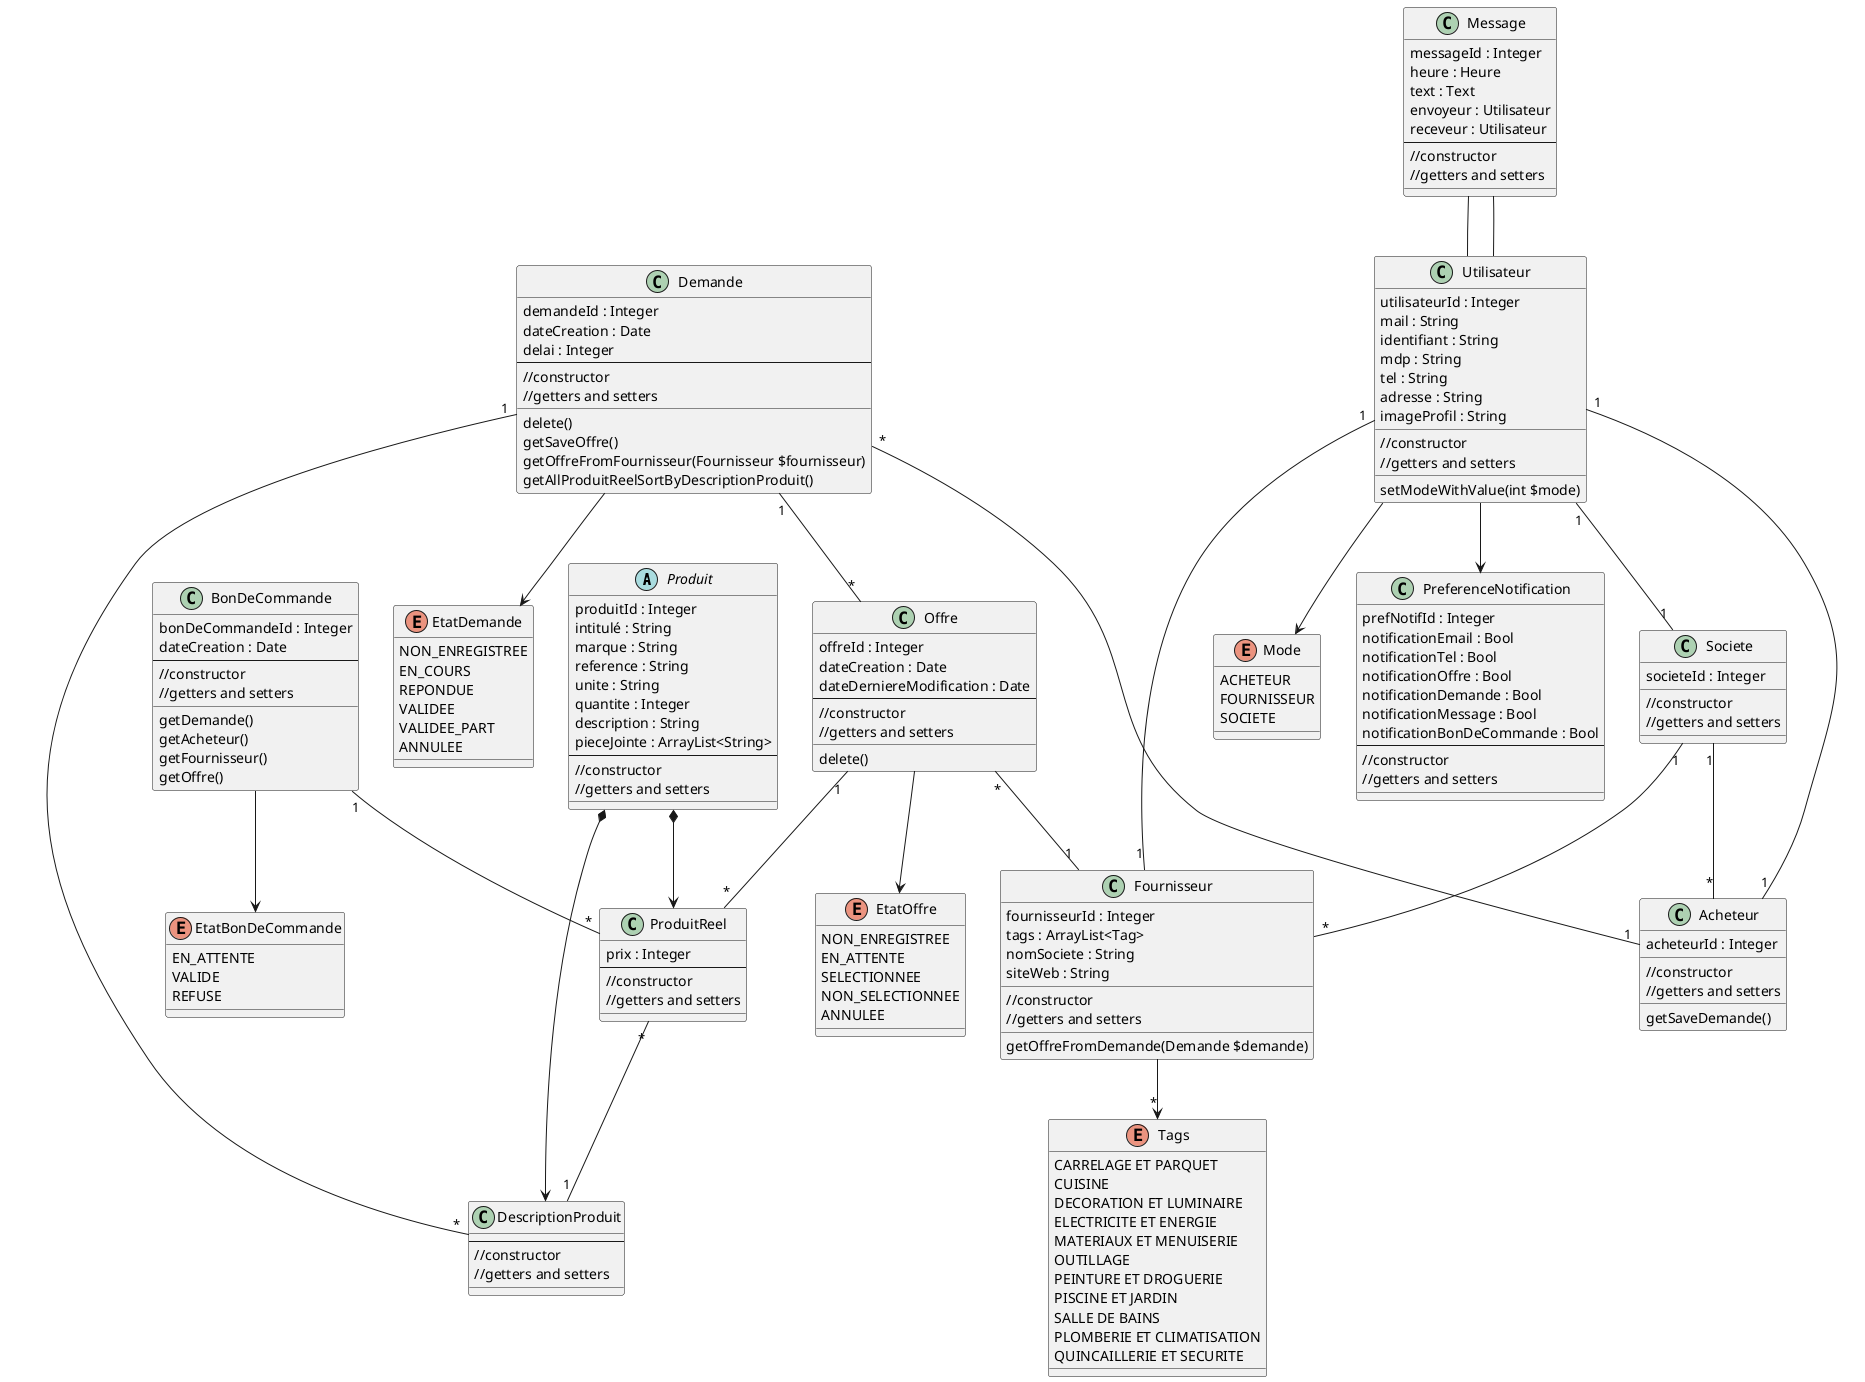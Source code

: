 @startuml
'https://plantuml.com/class-diagram

Abstract Produit {
produitId : Integer
intitulé : String
marque : String
reference : String
unite : String
quantite : Integer
description : String
pieceJointe : ArrayList<String>
--
//constructor
//getters and setters
__
}

class DescriptionProduit {
--
//constructor
//getters and setters
__
}

class ProduitReel {
prix : Integer
--
//constructor
//getters and setters
__
}

class Utilisateur {
utilisateurId : Integer
mail : String
identifiant : String
mdp : String
tel : String
adresse : String
imageProfil : String
__
//constructor
//getters and setters
__
setModeWithValue(int $mode)
}

enum Mode {
ACHETEUR
FOURNISSEUR
SOCIETE
}

class Acheteur {
acheteurId : Integer
__
//constructor
//getters and setters
__
getSaveDemande()
}

class Fournisseur {
fournisseurId : Integer
tags : ArrayList<Tag>
nomSociete : String
siteWeb : String
__
//constructor
//getters and setters
__
getOffreFromDemande(Demande $demande)
}

class Societe {
societeId : Integer
__
//constructor
//getters and setters
__
}

enum Tags {
CARRELAGE ET PARQUET
CUISINE
DECORATION ET LUMINAIRE
ELECTRICITE ET ENERGIE
MATERIAUX ET MENUISERIE
OUTILLAGE
PEINTURE ET DROGUERIE
PISCINE ET JARDIN
SALLE DE BAINS
PLOMBERIE ET CLIMATISATION
QUINCAILLERIE ET SECURITE
}

class Demande {
demandeId : Integer
dateCreation : Date
delai : Integer
--
//constructor
//getters and setters
__
delete()
getSaveOffre()
getOffreFromFournisseur(Fournisseur $fournisseur)
getAllProduitReelSortByDescriptionProduit()
}

enum EtatDemande {
NON_ENREGISTREE
EN_COURS
REPONDUE
VALIDEE
VALIDEE_PART
ANNULEE
}

class Offre {
offreId : Integer
dateCreation : Date
dateDerniereModification : Date
--
//constructor
//getters and setters
__
delete()
}

enum EtatOffre {
NON_ENREGISTREE
EN_ATTENTE
SELECTIONNEE
NON_SELECTIONNEE
ANNULEE
}

class Message {
messageId : Integer
heure : Heure
text : Text
envoyeur : Utilisateur
receveur : Utilisateur
--
//constructor
//getters and setters
__
}

class PreferenceNotification {
prefNotifId : Integer
notificationEmail : Bool
notificationTel : Bool
notificationOffre : Bool
notificationDemande : Bool
notificationMessage : Bool
notificationBonDeCommande : Bool
--
//constructor
//getters and setters
__
}

class BonDeCommande {
bonDeCommandeId : Integer
dateCreation : Date
--
//constructor
//getters and setters
__
getDemande()
getAcheteur()
getFournisseur()
getOffre()
}

enum EtatBonDeCommande {
EN_ATTENTE
VALIDE
REFUSE
}

'Utilisateur'
Utilisateur "1" -- "1" Acheteur
Utilisateur "1" -- "1" Fournisseur
Utilisateur "1" -- "1" Societe
Utilisateur --> PreferenceNotification
Utilisateur --> Mode
Fournisseur --> "*" Tags

'Societe'
Societe "1" -- "*" Acheteur
Societe "1" -- "*" Fournisseur

'Demande'
Demande --> EtatDemande
Demande "*" -- "1" Acheteur
Demande "1" -- "*" DescriptionProduit
Demande "1" -- "*" Offre

'Offre'
Offre "1" -- "*" ProduitReel
Offre "*" -- "1" Fournisseur
Offre --> EtatOffre

ProduitReel "*" -- "1" DescriptionProduit


'Produit'
Produit *--> DescriptionProduit
Produit *--> ProduitReel

'Message'
Message -- Utilisateur
Message -- Utilisateur

'BonDeCommande'
BonDeCommande "1" -- "*" ProduitReel
BonDeCommande --> EtatBonDeCommande


@enduml